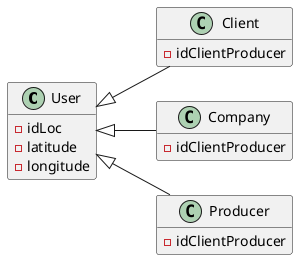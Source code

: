 @startuml
'https://plantuml.com/class-diagram

hide methods
left to right direction
skinparam classAttributeIconSize 0z

class User{
    -idLoc
    -latitude
    -longitude
}

class Client {
    -idClientProducer
}
class Company {
    -idClientProducer
}
class Producer {
    -idClientProducer
}

User <|-- Client

User <|-- Producer

User <|-- Company

@enduml
